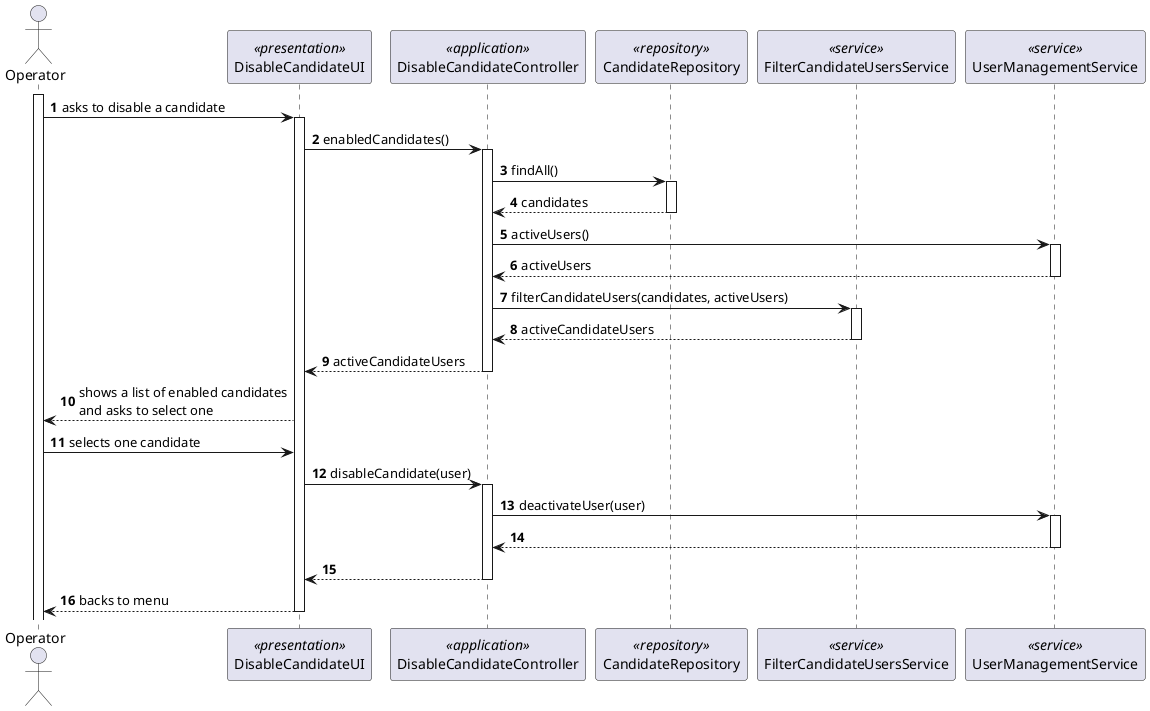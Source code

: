 @startuml
'https://plantuml.com/sequence-diagram

autonumber

actor Operator
participant DisableCandidateUI <<presentation>>
participant DisableCandidateController <<application>>
participant CandidateRepository <<repository>>
participant FilterCandidateUsersService <<service>>
participant UserManagementService <<service>>

activate Operator
Operator -> DisableCandidateUI : asks to disable a candidate
activate DisableCandidateUI
DisableCandidateUI -> DisableCandidateController : enabledCandidates()
activate DisableCandidateController
DisableCandidateController -> CandidateRepository : findAll()
activate CandidateRepository
CandidateRepository --> DisableCandidateController : candidates
deactivate CandidateRepository
DisableCandidateController -> UserManagementService : activeUsers()
activate UserManagementService
UserManagementService --> DisableCandidateController : activeUsers
deactivate UserManagementService
DisableCandidateController -> FilterCandidateUsersService : filterCandidateUsers(candidates, activeUsers)
activate FilterCandidateUsersService
FilterCandidateUsersService --> DisableCandidateController : activeCandidateUsers
deactivate FilterCandidateUsersService
DisableCandidateController --> DisableCandidateUI : activeCandidateUsers
deactivate DisableCandidateController
DisableCandidateUI --> Operator : shows a list of enabled candidates\nand asks to select one
Operator -> DisableCandidateUI : selects one candidate
DisableCandidateUI -> DisableCandidateController : disableCandidate(user)
activate DisableCandidateController
DisableCandidateController -> UserManagementService : deactivateUser(user)
activate UserManagementService
UserManagementService --> DisableCandidateController :
deactivate UserManagementService
DisableCandidateController --> DisableCandidateUI :
deactivate DisableCandidateController
DisableCandidateUI --> Operator : backs to menu
deactivate DisableCandidateUI

@enduml